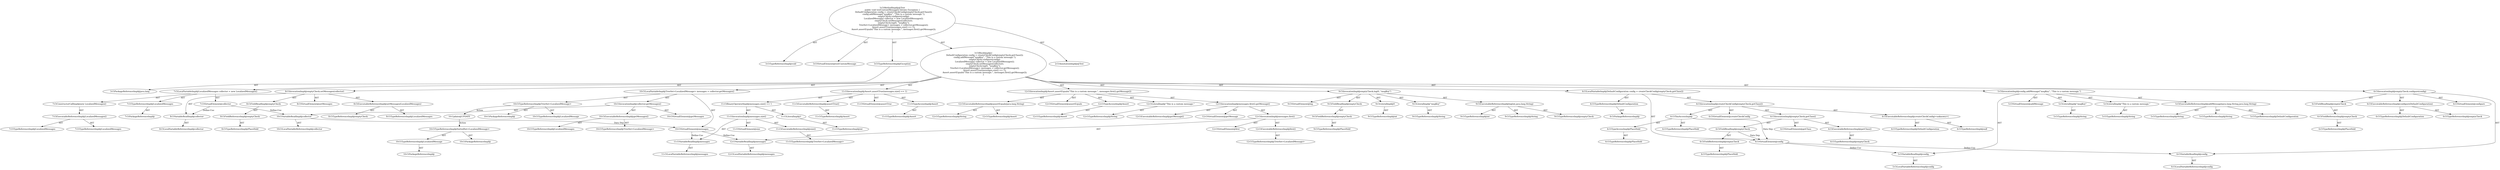 digraph "testCustomMessage#?" {
0 [label="3:CtTypeReferenceImpl@void" shape=ellipse]
1 [label="3:CtVirtualElement@testCustomMessage" shape=ellipse]
2 [label="3:CtTypeReferenceImpl@Exception" shape=ellipse]
3 [label="3:CtPackageReferenceImpl@java.lang" shape=ellipse]
4 [label="4:CtTypeReferenceImpl@DefaultConfiguration" shape=ellipse]
5 [label="4:CtPackageReferenceImpl@" shape=ellipse]
6 [label="4:CtExecutableReferenceImpl@createCheckConfig(<unknown>)" shape=ellipse]
7 [label="4:CtTypeReferenceImpl@DefaultConfiguration" shape=ellipse]
8 [label="4:CtTypeReferenceImpl@null" shape=ellipse]
9 [label="4:CtVirtualElement@createCheckConfig" shape=ellipse]
10 [label="4:CtTypeAccessImpl@PlaceHold" shape=ellipse]
11 [label="4:CtTypeReferenceImpl@PlaceHold" shape=ellipse]
12 [label="4:CtThisAccessImpl@" shape=ellipse]
13 [label="4:CtTypeReferenceImpl@PlaceHold" shape=ellipse]
14 [label="4:CtExecutableReferenceImpl@getClass()" shape=ellipse]
15 [label="4:CtTypeReferenceImpl@emptyCheck" shape=ellipse]
16 [label="4:CtVirtualElement@getClass" shape=ellipse]
17 [label="4:CtFieldReferenceImpl@emptyCheck" shape=ellipse]
18 [label="4:CtTypeReferenceImpl@PlaceHold" shape=ellipse]
19 [label="4:CtFieldReadImpl@emptyCheck" shape=ellipse]
20 [label="4:CtInvocationImpl@emptyCheck.getClass()" shape=ellipse]
21 [label="4:CtInvocationImpl@createCheckConfig(emptyCheck.getClass())" shape=ellipse]
22 [label="4:CtVirtualElement@config" shape=ellipse]
23 [label="4:CtLocalVariableImpl@DefaultConfiguration config = createCheckConfig(emptyCheck.getClass())" shape=ellipse]
24 [label="5:CtExecutableReferenceImpl@addMessage(java.lang.String,java.lang.String)" shape=ellipse]
25 [label="5:CtTypeReferenceImpl@DefaultConfiguration" shape=ellipse]
26 [label="5:CtTypeReferenceImpl@String" shape=ellipse]
27 [label="5:CtTypeReferenceImpl@String" shape=ellipse]
28 [label="5:CtVirtualElement@addMessage" shape=ellipse]
29 [label="5:CtVariableReadImpl@config" shape=ellipse]
30 [label="5:CtLocalVariableReferenceImpl@config" shape=ellipse]
31 [label="5:CtLiteralImpl@\"msgKey\"" shape=ellipse]
32 [label="5:CtTypeReferenceImpl@String" shape=ellipse]
33 [label="5:CtLiteralImpl@\"This is a custom message.\"" shape=ellipse]
34 [label="5:CtTypeReferenceImpl@String" shape=ellipse]
35 [label="5:CtInvocationImpl@config.addMessage(\"msgKey\", \"This is a custom message.\")" shape=ellipse]
36 [label="6:CtExecutableReferenceImpl@configure(DefaultConfiguration)" shape=ellipse]
37 [label="6:CtTypeReferenceImpl@emptyCheck" shape=ellipse]
38 [label="6:CtTypeReferenceImpl@DefaultConfiguration" shape=ellipse]
39 [label="6:CtVirtualElement@configure" shape=ellipse]
40 [label="6:CtFieldReferenceImpl@emptyCheck" shape=ellipse]
41 [label="6:CtTypeReferenceImpl@PlaceHold" shape=ellipse]
42 [label="6:CtFieldReadImpl@emptyCheck" shape=ellipse]
43 [label="6:CtVariableReadImpl@config" shape=ellipse]
44 [label="6:CtLocalVariableReferenceImpl@config" shape=ellipse]
45 [label="6:CtInvocationImpl@emptyCheck.configure(config)" shape=ellipse]
46 [label="7:CtTypeReferenceImpl@LocalizedMessages" shape=ellipse]
47 [label="7:CtPackageReferenceImpl@" shape=ellipse]
48 [label="7:CtExecutableReferenceImpl@LocalizedMessages()" shape=ellipse]
49 [label="7:CtTypeReferenceImpl@LocalizedMessages" shape=ellipse]
50 [label="7:CtTypeReferenceImpl@LocalizedMessages" shape=ellipse]
51 [label="7:CtConstructorCallImpl@new LocalizedMessages()" shape=ellipse]
52 [label="7:CtVirtualElement@collector" shape=ellipse]
53 [label="7:CtLocalVariableImpl@LocalizedMessages collector = new LocalizedMessages()" shape=ellipse]
54 [label="8:CtExecutableReferenceImpl@setMessages(LocalizedMessages)" shape=ellipse]
55 [label="8:CtTypeReferenceImpl@emptyCheck" shape=ellipse]
56 [label="8:CtTypeReferenceImpl@LocalizedMessages" shape=ellipse]
57 [label="8:CtVirtualElement@setMessages" shape=ellipse]
58 [label="8:CtFieldReferenceImpl@emptyCheck" shape=ellipse]
59 [label="8:CtTypeReferenceImpl@PlaceHold" shape=ellipse]
60 [label="8:CtFieldReadImpl@emptyCheck" shape=ellipse]
61 [label="8:CtVariableReadImpl@collector" shape=ellipse]
62 [label="8:CtLocalVariableReferenceImpl@collector" shape=ellipse]
63 [label="8:CtInvocationImpl@emptyCheck.setMessages(collector)" shape=ellipse]
64 [label="9:CtExecutableReferenceImpl@log(int,java.lang.String)" shape=ellipse]
65 [label="9:CtTypeReferenceImpl@emptyCheck" shape=ellipse]
66 [label="9:CtTypeReferenceImpl@int" shape=ellipse]
67 [label="9:CtTypeReferenceImpl@String" shape=ellipse]
68 [label="9:CtVirtualElement@log" shape=ellipse]
69 [label="9:CtFieldReferenceImpl@emptyCheck" shape=ellipse]
70 [label="9:CtTypeReferenceImpl@PlaceHold" shape=ellipse]
71 [label="9:CtFieldReadImpl@emptyCheck" shape=ellipse]
72 [label="9:CtLiteralImpl@0" shape=ellipse]
73 [label="9:CtTypeReferenceImpl@int" shape=ellipse]
74 [label="9:CtLiteralImpl@\"msgKey\"" shape=ellipse]
75 [label="9:CtTypeReferenceImpl@String" shape=ellipse]
76 [label="9:CtInvocationImpl@emptyCheck.log(0, \"msgKey\")" shape=ellipse]
77 [label="10:CtTypeReferenceImpl@TreeSet<LocalizedMessage>" shape=ellipse]
78 [label="10:CtPackageReferenceImpl@" shape=ellipse]
79 [label="10:CtTypeReferenceImpl@LocalizedMessage" shape=ellipse]
80 [label="10:CtExecutableReferenceImpl@getMessages()" shape=ellipse]
81 [label="10:CtTypeReferenceImpl@LocalizedMessages" shape=ellipse]
82 [label="10:CtTypeReferenceImpl@TreeSet<LocalizedMessage>" shape=ellipse]
83 [label="10:CtVirtualElement@getMessages" shape=ellipse]
84 [label="10:CtVariableReadImpl@collector" shape=ellipse]
85 [label="10:CtLocalVariableReferenceImpl@collector" shape=ellipse]
86 [label="10:CtInvocationImpl@collector.getMessages()" shape=ellipse]
87 [label="10:CtVirtualElement@messages" shape=ellipse]
88 [label="10:CtLocalVariableImpl@TreeSet<LocalizedMessage> messages = collector.getMessages()" shape=ellipse]
89 [label="11:CtExecutableReferenceImpl@assertTrue()" shape=ellipse]
90 [label="11:CtTypeReferenceImpl@Assert" shape=ellipse]
91 [label="11:CtVirtualElement@assertTrue" shape=ellipse]
92 [label="11:CtTypeAccessImpl@Assert" shape=ellipse]
93 [label="11:CtTypeReferenceImpl@Assert" shape=ellipse]
94 [label="11:CtExecutableReferenceImpl@size()" shape=ellipse]
95 [label="11:CtTypeReferenceImpl@TreeSet<LocalizedMessage>" shape=ellipse]
96 [label="11:CtVirtualElement@size" shape=ellipse]
97 [label="11:CtVariableReadImpl@messages" shape=ellipse]
98 [label="11:CtLocalVariableReferenceImpl@messages" shape=ellipse]
99 [label="11:CtInvocationImpl@messages.size()" shape=ellipse]
100 [label="11:CtLiteralImpl@1" shape=ellipse]
101 [label="11:CtTypeReferenceImpl@int" shape=ellipse]
102 [label="11:CtBinaryOperatorImpl@messages.size() == 1" shape=ellipse]
103 [label="11:CtInvocationImpl@Assert.assertTrue(messages.size() == 1)" shape=ellipse]
104 [label="12:CtExecutableReferenceImpl@assertEquals(java.lang.String)" shape=ellipse]
105 [label="12:CtTypeReferenceImpl@Assert" shape=ellipse]
106 [label="12:CtTypeReferenceImpl@String" shape=ellipse]
107 [label="12:CtVirtualElement@assertEquals" shape=ellipse]
108 [label="12:CtTypeAccessImpl@Assert" shape=ellipse]
109 [label="12:CtTypeReferenceImpl@Assert" shape=ellipse]
110 [label="12:CtLiteralImpl@\"This is a custom message.\"" shape=ellipse]
111 [label="12:CtTypeReferenceImpl@String" shape=ellipse]
112 [label="12:CtExecutableReferenceImpl@getMessage()" shape=ellipse]
113 [label="12:CtVirtualElement@getMessage" shape=ellipse]
114 [label="12:CtExecutableReferenceImpl@first()" shape=ellipse]
115 [label="12:CtTypeReferenceImpl@TreeSet<LocalizedMessage>" shape=ellipse]
116 [label="12:CtVirtualElement@first" shape=ellipse]
117 [label="12:CtVariableReadImpl@messages" shape=ellipse]
118 [label="12:CtLocalVariableReferenceImpl@messages" shape=ellipse]
119 [label="12:CtInvocationImpl@messages.first()" shape=ellipse]
120 [label="12:CtInvocationImpl@messages.first().getMessage()" shape=ellipse]
121 [label="12:CtInvocationImpl@Assert.assertEquals(\"This is a custom message.\", messages.first().getMessage())" shape=ellipse]
122 [label="3:CtBlockImpl@\{
    DefaultConfiguration config = createCheckConfig(emptyCheck.getClass());
    config.addMessage(\"msgKey\", \"This is a custom message.\");
    emptyCheck.configure(config);
    LocalizedMessages collector = new LocalizedMessages();
    emptyCheck.setMessages(collector);
    emptyCheck.log(0, \"msgKey\");
    TreeSet<LocalizedMessage> messages = collector.getMessages();
    Assert.assertTrue(messages.size() == 1);
    Assert.assertEquals(\"This is a custom message.\", messages.first().getMessage());
\}" shape=ellipse]
123 [label="3:CtMethodImpl@@Test
public void testCustomMessage() throws Exception \{
    DefaultConfiguration config = createCheckConfig(emptyCheck.getClass());
    config.addMessage(\"msgKey\", \"This is a custom message.\");
    emptyCheck.configure(config);
    LocalizedMessages collector = new LocalizedMessages();
    emptyCheck.setMessages(collector);
    emptyCheck.log(0, \"msgKey\");
    TreeSet<LocalizedMessage> messages = collector.getMessages();
    Assert.assertTrue(messages.size() == 1);
    Assert.assertEquals(\"This is a custom message.\", messages.first().getMessage());
\}" shape=ellipse]
124 [label="2:CtAnnotationImpl@@Test" shape=ellipse]
125 [label="10:Update@UPDATE" shape=ellipse]
126 [label="10:CtPackageReferenceImpl@" shape=ellipse]
127 [label="10:CtPackageReferenceImpl@" shape=ellipse]
128 [label="10:CtTypeReferenceImpl@LocalizedMessage" shape=ellipse]
129 [label="10:CtTypeReferenceImpl@SortedSet<LocalizedMessage>" shape=ellipse]
2 -> 3 [label="AST"];
4 -> 5 [label="AST"];
6 -> 7 [label="AST"];
6 -> 8 [label="AST"];
10 -> 11 [label="AST"];
12 -> 13 [label="AST"];
12 -> 10 [label="AST"];
12 -> 22 [label="Data Dep"];
14 -> 15 [label="AST"];
17 -> 18 [label="AST"];
19 -> 17 [label="AST"];
19 -> 22 [label="Data Dep"];
20 -> 16 [label="AST"];
20 -> 19 [label="AST"];
20 -> 14 [label="AST"];
21 -> 9 [label="AST"];
21 -> 12 [label="AST"];
21 -> 6 [label="AST"];
21 -> 20 [label="AST"];
22 -> 29 [label="Define-Use"];
22 -> 43 [label="Define-Use"];
23 -> 22 [label="AST"];
23 -> 4 [label="AST"];
23 -> 21 [label="AST"];
24 -> 25 [label="AST"];
24 -> 26 [label="AST"];
24 -> 27 [label="AST"];
29 -> 30 [label="AST"];
31 -> 32 [label="AST"];
33 -> 34 [label="AST"];
35 -> 28 [label="AST"];
35 -> 29 [label="AST"];
35 -> 24 [label="AST"];
35 -> 31 [label="AST"];
35 -> 33 [label="AST"];
36 -> 37 [label="AST"];
36 -> 38 [label="AST"];
40 -> 41 [label="AST"];
42 -> 40 [label="AST"];
43 -> 44 [label="AST"];
45 -> 39 [label="AST"];
45 -> 42 [label="AST"];
45 -> 36 [label="AST"];
45 -> 43 [label="AST"];
46 -> 47 [label="AST"];
48 -> 49 [label="AST"];
48 -> 50 [label="AST"];
51 -> 48 [label="AST"];
52 -> 61 [label="Define-Use"];
52 -> 84 [label="Define-Use"];
53 -> 52 [label="AST"];
53 -> 46 [label="AST"];
53 -> 51 [label="AST"];
54 -> 55 [label="AST"];
54 -> 56 [label="AST"];
58 -> 59 [label="AST"];
60 -> 58 [label="AST"];
61 -> 62 [label="AST"];
63 -> 57 [label="AST"];
63 -> 60 [label="AST"];
63 -> 54 [label="AST"];
63 -> 61 [label="AST"];
64 -> 65 [label="AST"];
64 -> 66 [label="AST"];
64 -> 67 [label="AST"];
69 -> 70 [label="AST"];
71 -> 69 [label="AST"];
72 -> 73 [label="AST"];
74 -> 75 [label="AST"];
76 -> 68 [label="AST"];
76 -> 71 [label="AST"];
76 -> 64 [label="AST"];
76 -> 72 [label="AST"];
76 -> 74 [label="AST"];
77 -> 78 [label="AST"];
77 -> 79 [label="AST"];
77 -> 125 [label="Action"];
80 -> 81 [label="AST"];
80 -> 82 [label="AST"];
84 -> 85 [label="AST"];
84 -> 87 [label="Data Dep"];
86 -> 83 [label="AST"];
86 -> 84 [label="AST"];
86 -> 80 [label="AST"];
87 -> 97 [label="Define-Use"];
87 -> 117 [label="Define-Use"];
88 -> 87 [label="AST"];
88 -> 77 [label="AST"];
88 -> 86 [label="AST"];
89 -> 90 [label="AST"];
92 -> 93 [label="AST"];
94 -> 95 [label="AST"];
97 -> 98 [label="AST"];
99 -> 96 [label="AST"];
99 -> 97 [label="AST"];
99 -> 94 [label="AST"];
100 -> 101 [label="AST"];
102 -> 99 [label="AST"];
102 -> 100 [label="AST"];
103 -> 91 [label="AST"];
103 -> 92 [label="AST"];
103 -> 89 [label="AST"];
103 -> 102 [label="AST"];
104 -> 105 [label="AST"];
104 -> 106 [label="AST"];
108 -> 109 [label="AST"];
110 -> 111 [label="AST"];
114 -> 115 [label="AST"];
117 -> 118 [label="AST"];
119 -> 116 [label="AST"];
119 -> 117 [label="AST"];
119 -> 114 [label="AST"];
120 -> 113 [label="AST"];
120 -> 119 [label="AST"];
120 -> 112 [label="AST"];
121 -> 107 [label="AST"];
121 -> 108 [label="AST"];
121 -> 104 [label="AST"];
121 -> 110 [label="AST"];
121 -> 120 [label="AST"];
122 -> 23 [label="AST"];
122 -> 35 [label="AST"];
122 -> 45 [label="AST"];
122 -> 53 [label="AST"];
122 -> 63 [label="AST"];
122 -> 76 [label="AST"];
122 -> 88 [label="AST"];
122 -> 103 [label="AST"];
122 -> 121 [label="AST"];
123 -> 1 [label="AST"];
123 -> 124 [label="AST"];
123 -> 0 [label="AST"];
123 -> 2 [label="AST"];
123 -> 122 [label="AST"];
125 -> 129 [label="Action"];
128 -> 127 [label="AST"];
129 -> 126 [label="AST"];
129 -> 128 [label="AST"];
}